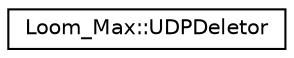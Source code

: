 digraph "Graphical Class Hierarchy"
{
 // LATEX_PDF_SIZE
  edge [fontname="Helvetica",fontsize="10",labelfontname="Helvetica",labelfontsize="10"];
  node [fontname="Helvetica",fontsize="10",shape=record];
  rankdir="LR";
  Node0 [label="Loom_Max::UDPDeletor",height=0.2,width=0.4,color="black", fillcolor="white", style="filled",URL="$struct_loom___max_1_1_u_d_p_deletor.html",tooltip="Close the socket and delete the UDP object when the unique ptr dissapears."];
}
